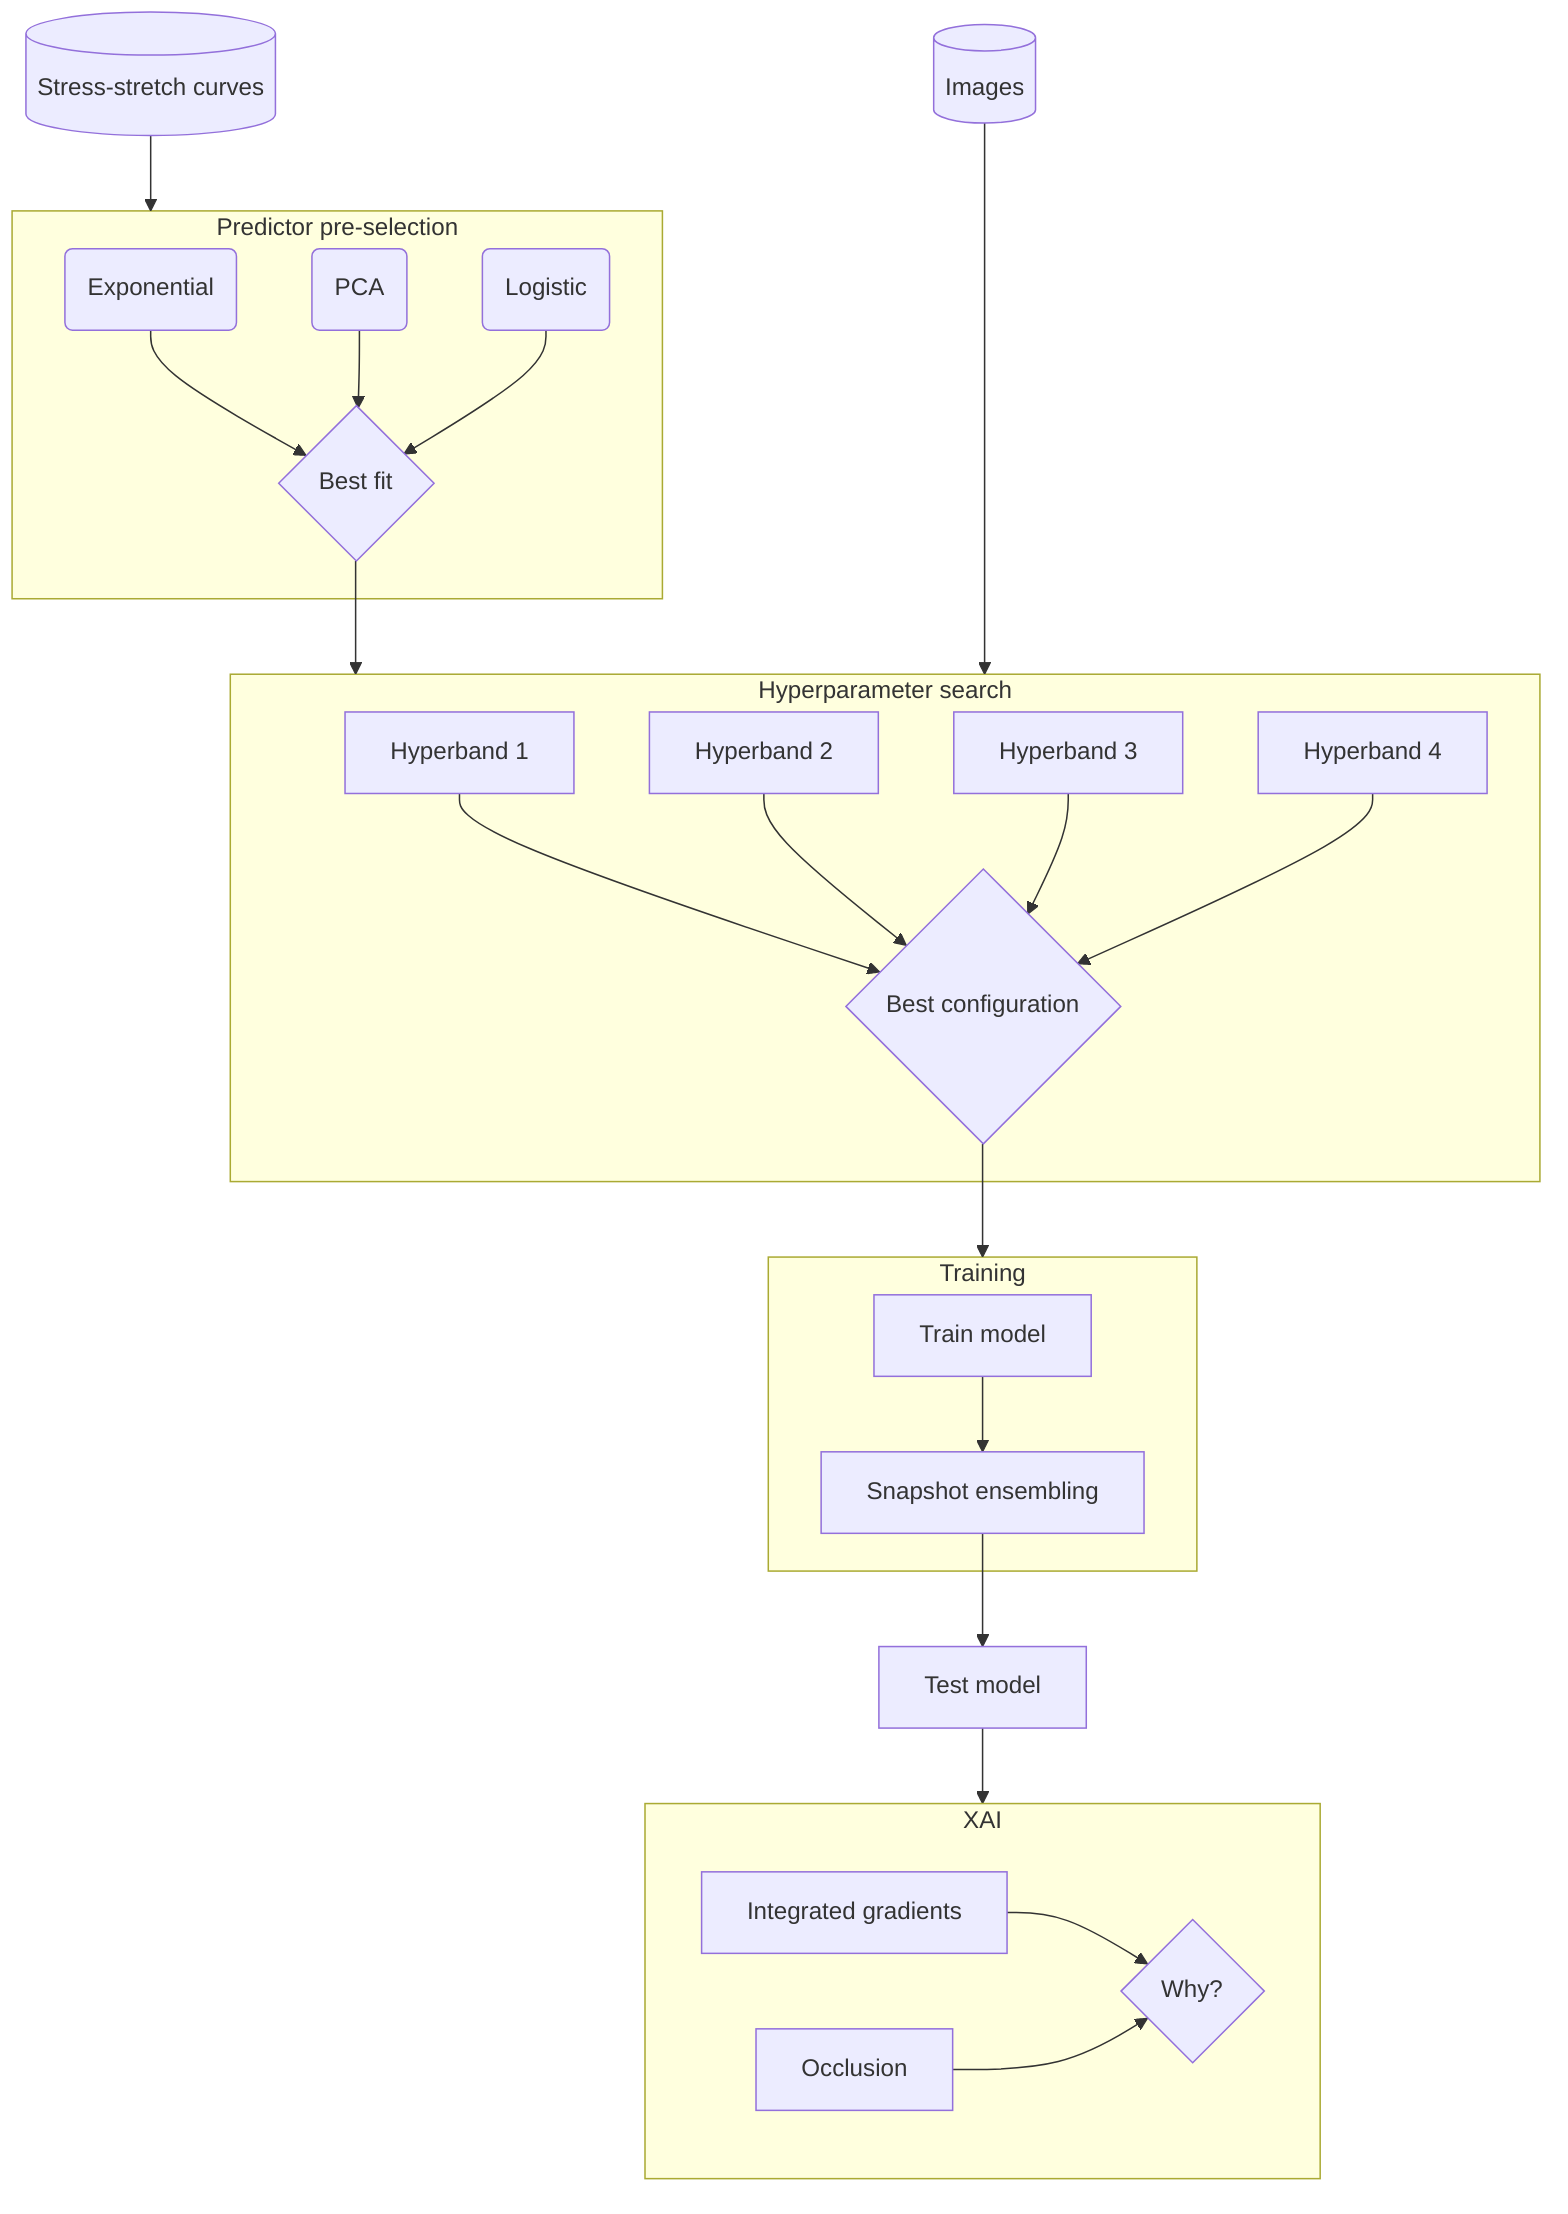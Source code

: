 %%{init: {'theme':'default', flowchart: {'htmlLabels': false}}}%%

flowchart TB
    %% nodes

    curves[(Stress-stretch curves)]

    subgraph predictor_pre_selection[Predictor pre-selection]
        exp(Exponential)
        pca(PCA)
        logistic(Logistic)
        best_fit{Best fit}
    end


    images[(Images)]

    subgraph hparam_search[Hyperparameter search]
        study1[Hyperband 1]
        study2[Hyperband 2]
        study3[Hyperband 3]
        study4[Hyperband 4]
        best_config{Best configuration}
    end

    subgraph training[Training]
        train[Train model]
        ensemble[Snapshot ensembling]
    end

    test[Test model]

    subgraph xai[XAI]
        ig[Integrated gradients]
        occ[Occlusion]
        why{Why?}
    end

    %% Connections

    %% curves --> exp & pca & logistic
    curves --> predictor_pre_selection
    exp & pca & logistic --> best_fit
    %% best_fit --> study1 & study2 & study3 & study4
    best_fit --> hparam_search
    %% images --> study1 & study2 & study3 & study4
    images ----> hparam_search
    study1 & study2 & study3 & study4 --> best_config
    best_config --> training
    train --> ensemble
    ensemble --> test
    test --> xai
    ig & occ --> why